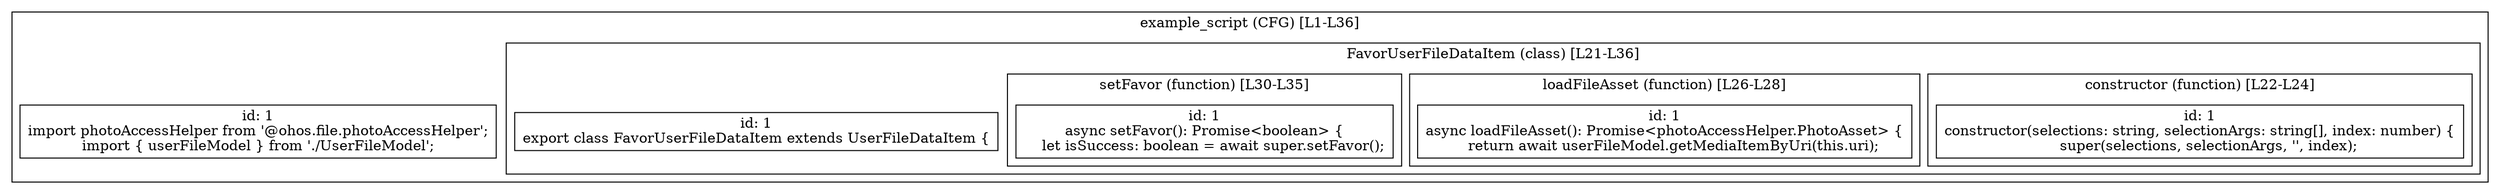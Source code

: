digraph "63.ts" {
  subgraph "cluster_1" {
    label="example_script (CFG) [L1-L36]";
    node_1_1 [label="id: 1\nimport photoAccessHelper from '@ohos.file.photoAccessHelper';
import { userFileModel } from './UserFileModel';", shape=box];
  subgraph "cluster_2" {
    label="FavorUserFileDataItem (class) [L21-L36]";
    node_2_1 [label="id: 1\nexport class FavorUserFileDataItem extends UserFileDataItem {", shape=box];
  subgraph "cluster_3" {
    label="constructor (function) [L22-L24]";
    node_3_1 [label="id: 1\nconstructor(selections: string, selectionArgs: string[], index: number) {
    super(selections, selectionArgs, '', index);", shape=box];
  }
  subgraph "cluster_4" {
    label="loadFileAsset (function) [L26-L28]";
    node_4_1 [label="id: 1\nasync loadFileAsset(): Promise<photoAccessHelper.PhotoAsset> {
    return await userFileModel.getMediaItemByUri(this.uri);", shape=box];
  }
  subgraph "cluster_5" {
    label="setFavor (function) [L30-L35]";
    node_5_1 [label="id: 1\nasync setFavor(): Promise<boolean> {
    let isSuccess: boolean = await super.setFavor();", shape=box];
  }
  }
  }
}